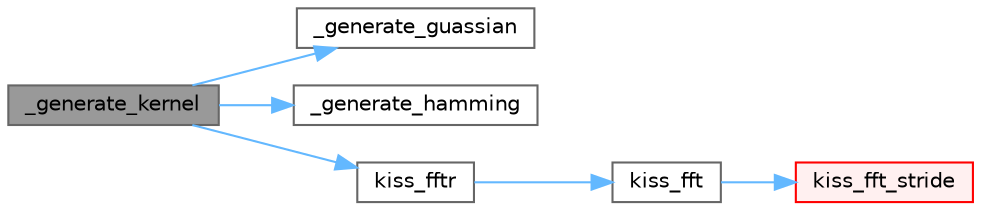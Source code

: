 digraph "_generate_kernel"
{
 // INTERACTIVE_SVG=YES
 // LATEX_PDF_SIZE
  bgcolor="transparent";
  edge [fontname=Helvetica,fontsize=10,labelfontname=Helvetica,labelfontsize=10];
  node [fontname=Helvetica,fontsize=10,shape=box,height=0.2,width=0.4];
  rankdir="LR";
  Node1 [id="Node000001",label="_generate_kernel",height=0.2,width=0.4,color="gray40", fillcolor="grey60", style="filled", fontcolor="black",tooltip=" "];
  Node1 -> Node2 [id="edge1_Node000001_Node000002",color="steelblue1",style="solid",tooltip=" "];
  Node2 [id="Node000002",label="_generate_guassian",height=0.2,width=0.4,color="grey40", fillcolor="white", style="filled",URL="$d2/d90/cq__kernel_8cpp_a0e1fe427c114b9a43e31b6d8ef99f8de.html#a0e1fe427c114b9a43e31b6d8ef99f8de",tooltip=" "];
  Node1 -> Node3 [id="edge2_Node000001_Node000003",color="steelblue1",style="solid",tooltip=" "];
  Node3 [id="Node000003",label="_generate_hamming",height=0.2,width=0.4,color="grey40", fillcolor="white", style="filled",URL="$d2/d90/cq__kernel_8cpp_a1b18b10398142010b6c01365c7364249.html#a1b18b10398142010b6c01365c7364249",tooltip=" "];
  Node1 -> Node4 [id="edge3_Node000001_Node000004",color="steelblue1",style="solid",tooltip=" "];
  Node4 [id="Node000004",label="kiss_fftr",height=0.2,width=0.4,color="grey40", fillcolor="white", style="filled",URL="$d2/da1/kiss__fftr_8cpp_a47dc7a9e54b7f0802dd225c27e6ec73b.html#a47dc7a9e54b7f0802dd225c27e6ec73b",tooltip=" "];
  Node4 -> Node5 [id="edge4_Node000004_Node000005",color="steelblue1",style="solid",tooltip=" "];
  Node5 [id="Node000005",label="kiss_fft",height=0.2,width=0.4,color="grey40", fillcolor="white", style="filled",URL="$d7/dc2/kiss__fft_8cpp_ab36e2bb33b74c1a7eabe3271d0916030.html#ab36e2bb33b74c1a7eabe3271d0916030",tooltip=" "];
  Node5 -> Node6 [id="edge5_Node000005_Node000006",color="steelblue1",style="solid",tooltip=" "];
  Node6 [id="Node000006",label="kiss_fft_stride",height=0.2,width=0.4,color="red", fillcolor="#FFF0F0", style="filled",URL="$d7/dc2/kiss__fft_8cpp_aec345dab68815f4c5c2904978626d877.html#aec345dab68815f4c5c2904978626d877",tooltip=" "];
}
